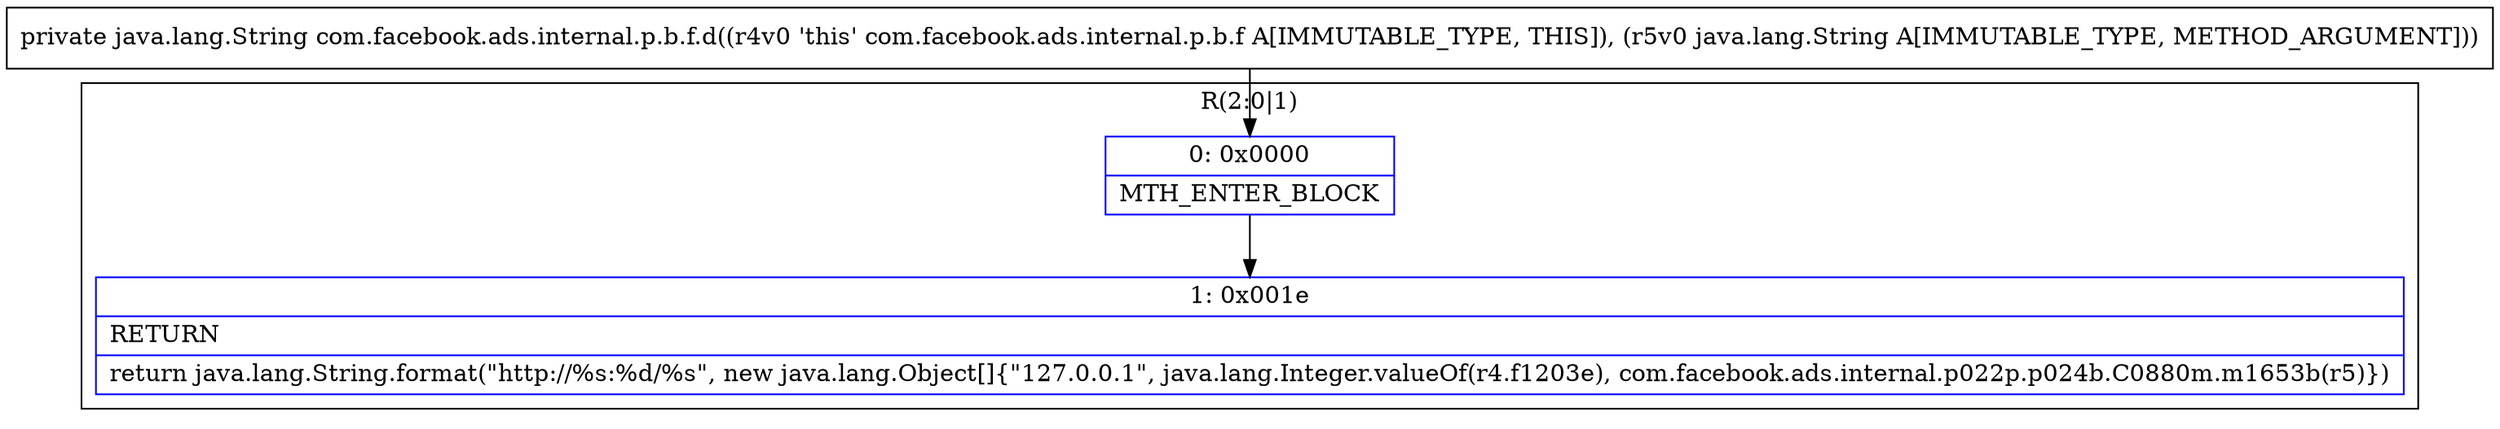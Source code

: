 digraph "CFG forcom.facebook.ads.internal.p.b.f.d(Ljava\/lang\/String;)Ljava\/lang\/String;" {
subgraph cluster_Region_1602412528 {
label = "R(2:0|1)";
node [shape=record,color=blue];
Node_0 [shape=record,label="{0\:\ 0x0000|MTH_ENTER_BLOCK\l}"];
Node_1 [shape=record,label="{1\:\ 0x001e|RETURN\l|return java.lang.String.format(\"http:\/\/%s:%d\/%s\", new java.lang.Object[]\{\"127.0.0.1\", java.lang.Integer.valueOf(r4.f1203e), com.facebook.ads.internal.p022p.p024b.C0880m.m1653b(r5)\})\l}"];
}
MethodNode[shape=record,label="{private java.lang.String com.facebook.ads.internal.p.b.f.d((r4v0 'this' com.facebook.ads.internal.p.b.f A[IMMUTABLE_TYPE, THIS]), (r5v0 java.lang.String A[IMMUTABLE_TYPE, METHOD_ARGUMENT])) }"];
MethodNode -> Node_0;
Node_0 -> Node_1;
}

